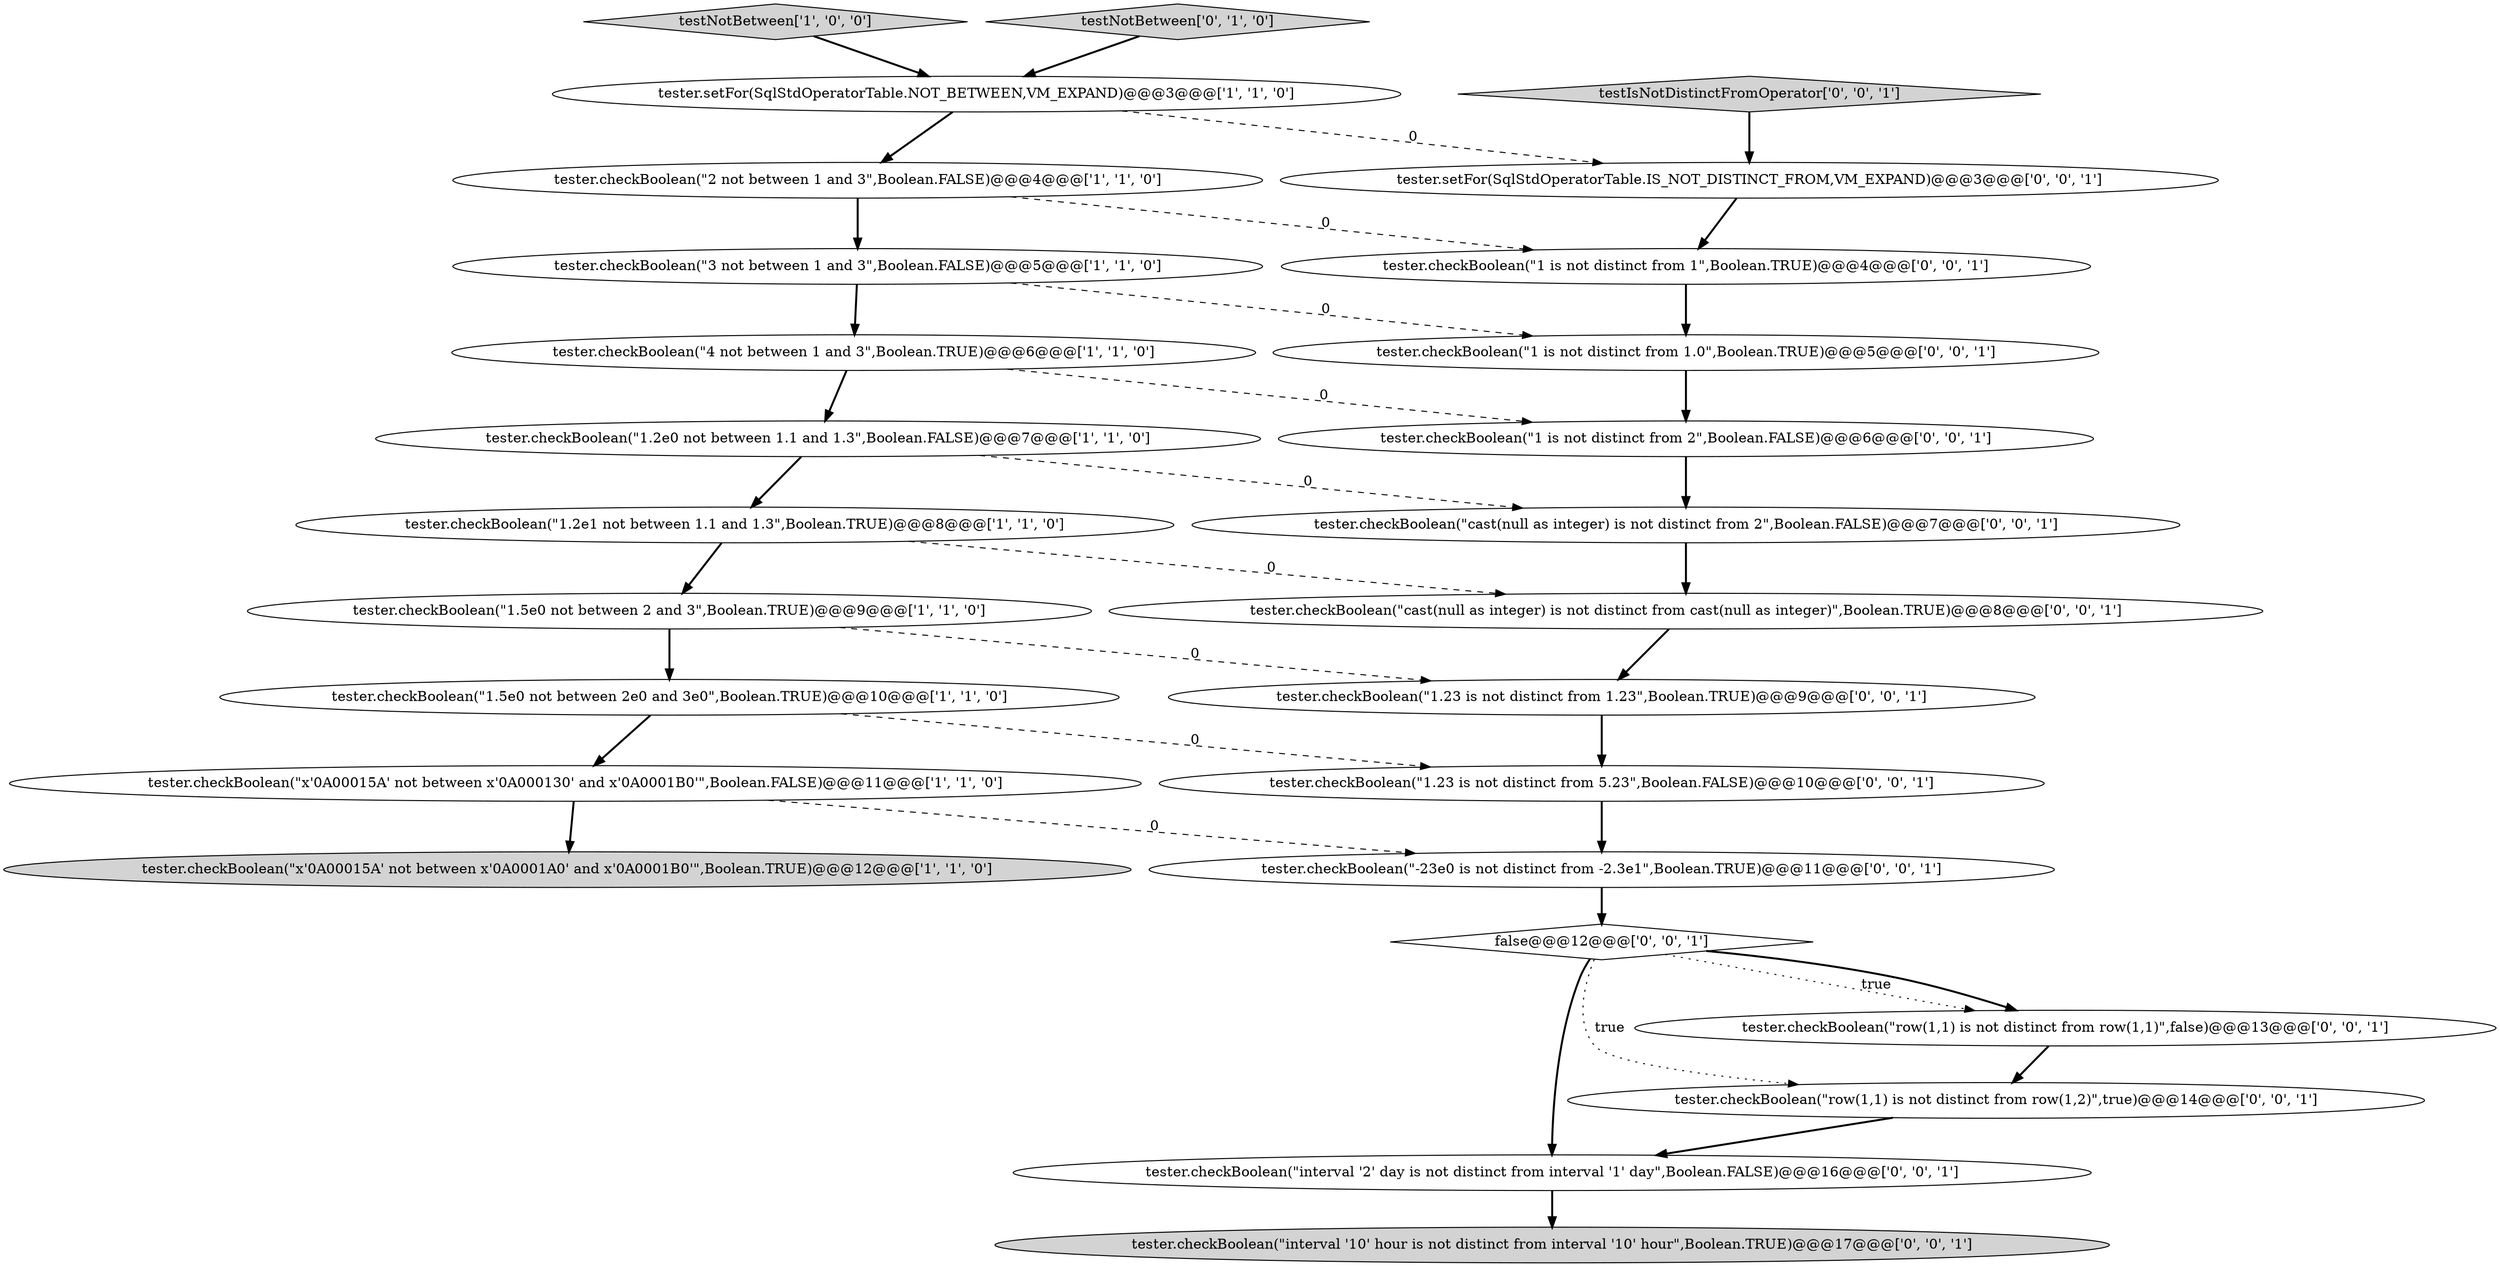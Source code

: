 digraph {
1 [style = filled, label = "tester.checkBoolean(\"1.5e0 not between 2e0 and 3e0\",Boolean.TRUE)@@@10@@@['1', '1', '0']", fillcolor = white, shape = ellipse image = "AAA0AAABBB1BBB"];
0 [style = filled, label = "tester.checkBoolean(\"x'0A00015A' not between x'0A000130' and x'0A0001B0'\",Boolean.FALSE)@@@11@@@['1', '1', '0']", fillcolor = white, shape = ellipse image = "AAA0AAABBB1BBB"];
20 [style = filled, label = "tester.checkBoolean(\"1 is not distinct from 2\",Boolean.FALSE)@@@6@@@['0', '0', '1']", fillcolor = white, shape = ellipse image = "AAA0AAABBB3BBB"];
19 [style = filled, label = "tester.checkBoolean(\"cast(null as integer) is not distinct from cast(null as integer)\",Boolean.TRUE)@@@8@@@['0', '0', '1']", fillcolor = white, shape = ellipse image = "AAA0AAABBB3BBB"];
16 [style = filled, label = "tester.checkBoolean(\"-23e0 is not distinct from -2.3e1\",Boolean.TRUE)@@@11@@@['0', '0', '1']", fillcolor = white, shape = ellipse image = "AAA0AAABBB3BBB"];
25 [style = filled, label = "tester.checkBoolean(\"interval '2' day is not distinct from interval '1' day\",Boolean.FALSE)@@@16@@@['0', '0', '1']", fillcolor = white, shape = ellipse image = "AAA0AAABBB3BBB"];
13 [style = filled, label = "tester.checkBoolean(\"1.23 is not distinct from 1.23\",Boolean.TRUE)@@@9@@@['0', '0', '1']", fillcolor = white, shape = ellipse image = "AAA0AAABBB3BBB"];
7 [style = filled, label = "tester.setFor(SqlStdOperatorTable.NOT_BETWEEN,VM_EXPAND)@@@3@@@['1', '1', '0']", fillcolor = white, shape = ellipse image = "AAA0AAABBB1BBB"];
5 [style = filled, label = "tester.checkBoolean(\"1.2e0 not between 1.1 and 1.3\",Boolean.FALSE)@@@7@@@['1', '1', '0']", fillcolor = white, shape = ellipse image = "AAA0AAABBB1BBB"];
22 [style = filled, label = "tester.setFor(SqlStdOperatorTable.IS_NOT_DISTINCT_FROM,VM_EXPAND)@@@3@@@['0', '0', '1']", fillcolor = white, shape = ellipse image = "AAA0AAABBB3BBB"];
6 [style = filled, label = "tester.checkBoolean(\"1.2e1 not between 1.1 and 1.3\",Boolean.TRUE)@@@8@@@['1', '1', '0']", fillcolor = white, shape = ellipse image = "AAA0AAABBB1BBB"];
9 [style = filled, label = "tester.checkBoolean(\"4 not between 1 and 3\",Boolean.TRUE)@@@6@@@['1', '1', '0']", fillcolor = white, shape = ellipse image = "AAA0AAABBB1BBB"];
10 [style = filled, label = "tester.checkBoolean(\"1.5e0 not between 2 and 3\",Boolean.TRUE)@@@9@@@['1', '1', '0']", fillcolor = white, shape = ellipse image = "AAA0AAABBB1BBB"];
14 [style = filled, label = "tester.checkBoolean(\"1.23 is not distinct from 5.23\",Boolean.FALSE)@@@10@@@['0', '0', '1']", fillcolor = white, shape = ellipse image = "AAA0AAABBB3BBB"];
8 [style = filled, label = "tester.checkBoolean(\"3 not between 1 and 3\",Boolean.FALSE)@@@5@@@['1', '1', '0']", fillcolor = white, shape = ellipse image = "AAA0AAABBB1BBB"];
17 [style = filled, label = "tester.checkBoolean(\"row(1,1) is not distinct from row(1,1)\",false)@@@13@@@['0', '0', '1']", fillcolor = white, shape = ellipse image = "AAA0AAABBB3BBB"];
3 [style = filled, label = "testNotBetween['1', '0', '0']", fillcolor = lightgray, shape = diamond image = "AAA0AAABBB1BBB"];
2 [style = filled, label = "tester.checkBoolean(\"x'0A00015A' not between x'0A0001A0' and x'0A0001B0'\",Boolean.TRUE)@@@12@@@['1', '1', '0']", fillcolor = lightgray, shape = ellipse image = "AAA0AAABBB1BBB"];
15 [style = filled, label = "tester.checkBoolean(\"1 is not distinct from 1\",Boolean.TRUE)@@@4@@@['0', '0', '1']", fillcolor = white, shape = ellipse image = "AAA0AAABBB3BBB"];
11 [style = filled, label = "testNotBetween['0', '1', '0']", fillcolor = lightgray, shape = diamond image = "AAA0AAABBB2BBB"];
18 [style = filled, label = "tester.checkBoolean(\"cast(null as integer) is not distinct from 2\",Boolean.FALSE)@@@7@@@['0', '0', '1']", fillcolor = white, shape = ellipse image = "AAA0AAABBB3BBB"];
23 [style = filled, label = "tester.checkBoolean(\"1 is not distinct from 1.0\",Boolean.TRUE)@@@5@@@['0', '0', '1']", fillcolor = white, shape = ellipse image = "AAA0AAABBB3BBB"];
24 [style = filled, label = "false@@@12@@@['0', '0', '1']", fillcolor = white, shape = diamond image = "AAA0AAABBB3BBB"];
12 [style = filled, label = "tester.checkBoolean(\"interval '10' hour is not distinct from interval '10' hour\",Boolean.TRUE)@@@17@@@['0', '0', '1']", fillcolor = lightgray, shape = ellipse image = "AAA0AAABBB3BBB"];
21 [style = filled, label = "tester.checkBoolean(\"row(1,1) is not distinct from row(1,2)\",true)@@@14@@@['0', '0', '1']", fillcolor = white, shape = ellipse image = "AAA0AAABBB3BBB"];
4 [style = filled, label = "tester.checkBoolean(\"2 not between 1 and 3\",Boolean.FALSE)@@@4@@@['1', '1', '0']", fillcolor = white, shape = ellipse image = "AAA0AAABBB1BBB"];
26 [style = filled, label = "testIsNotDistinctFromOperator['0', '0', '1']", fillcolor = lightgray, shape = diamond image = "AAA0AAABBB3BBB"];
14->16 [style = bold, label=""];
9->20 [style = dashed, label="0"];
15->23 [style = bold, label=""];
23->20 [style = bold, label=""];
22->15 [style = bold, label=""];
1->14 [style = dashed, label="0"];
16->24 [style = bold, label=""];
24->17 [style = dotted, label="true"];
0->2 [style = bold, label=""];
0->16 [style = dashed, label="0"];
18->19 [style = bold, label=""];
1->0 [style = bold, label=""];
7->4 [style = bold, label=""];
21->25 [style = bold, label=""];
10->13 [style = dashed, label="0"];
5->18 [style = dashed, label="0"];
26->22 [style = bold, label=""];
20->18 [style = bold, label=""];
5->6 [style = bold, label=""];
19->13 [style = bold, label=""];
3->7 [style = bold, label=""];
25->12 [style = bold, label=""];
24->25 [style = bold, label=""];
4->15 [style = dashed, label="0"];
6->10 [style = bold, label=""];
6->19 [style = dashed, label="0"];
24->17 [style = bold, label=""];
8->9 [style = bold, label=""];
9->5 [style = bold, label=""];
4->8 [style = bold, label=""];
10->1 [style = bold, label=""];
24->21 [style = dotted, label="true"];
13->14 [style = bold, label=""];
17->21 [style = bold, label=""];
7->22 [style = dashed, label="0"];
11->7 [style = bold, label=""];
8->23 [style = dashed, label="0"];
}
